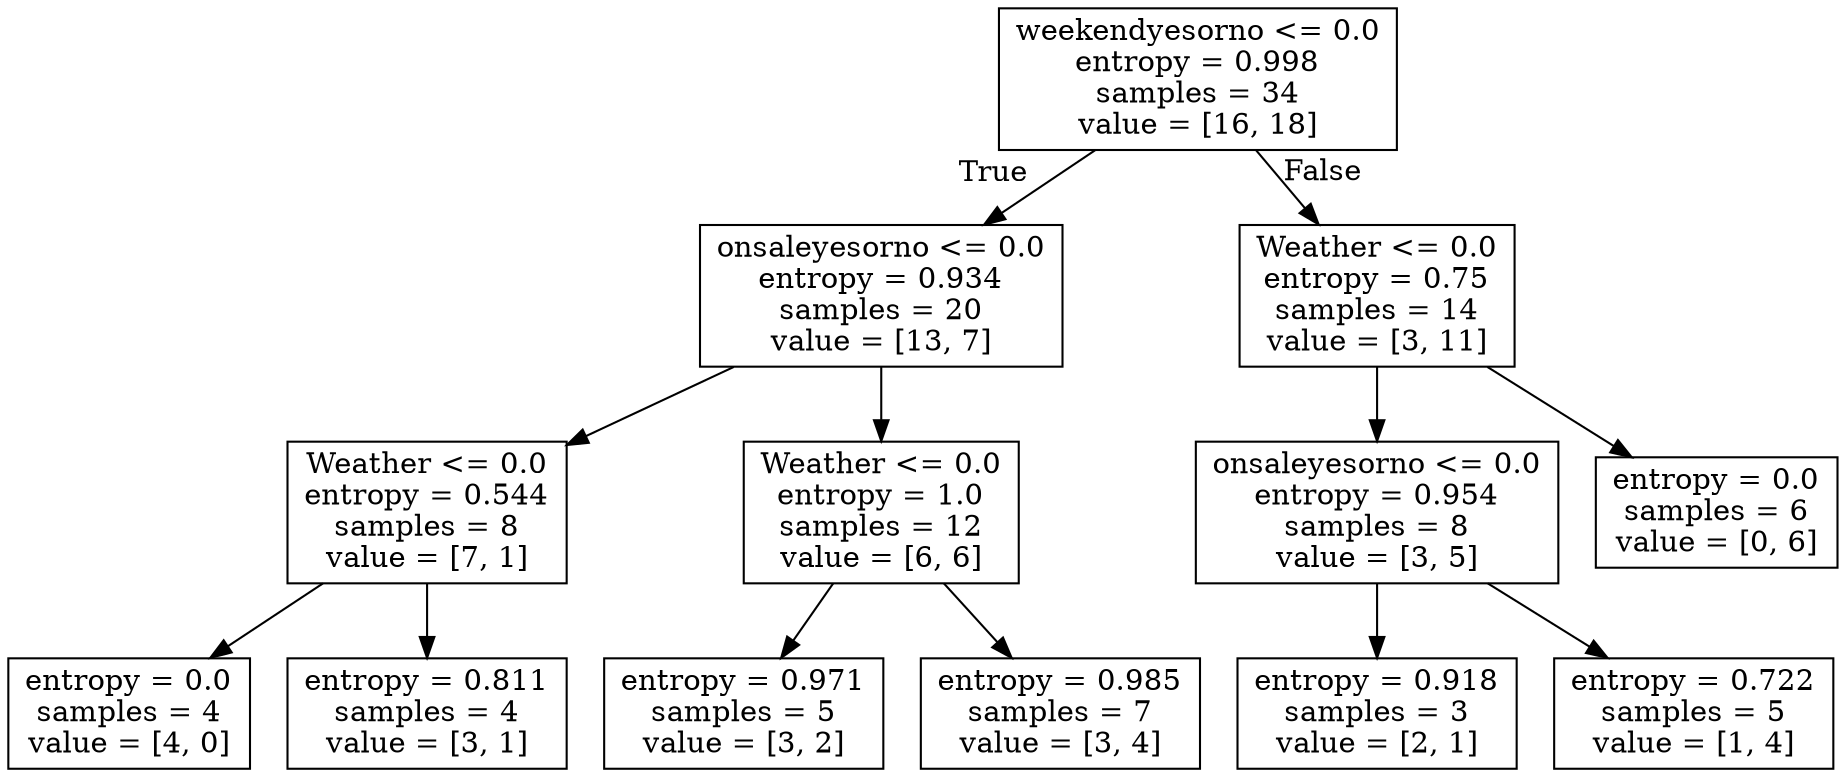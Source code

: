 digraph Tree {
node [shape=box] ;
0 [label="weekendyesorno <= 0.0\nentropy = 0.998\nsamples = 34\nvalue = [16, 18]"] ;
1 [label="onsaleyesorno <= 0.0\nentropy = 0.934\nsamples = 20\nvalue = [13, 7]"] ;
0 -> 1 [labeldistance=2.5, labelangle=45, headlabel="True"] ;
2 [label="Weather <= 0.0\nentropy = 0.544\nsamples = 8\nvalue = [7, 1]"] ;
1 -> 2 ;
3 [label="entropy = 0.0\nsamples = 4\nvalue = [4, 0]"] ;
2 -> 3 ;
4 [label="entropy = 0.811\nsamples = 4\nvalue = [3, 1]"] ;
2 -> 4 ;
5 [label="Weather <= 0.0\nentropy = 1.0\nsamples = 12\nvalue = [6, 6]"] ;
1 -> 5 ;
6 [label="entropy = 0.971\nsamples = 5\nvalue = [3, 2]"] ;
5 -> 6 ;
7 [label="entropy = 0.985\nsamples = 7\nvalue = [3, 4]"] ;
5 -> 7 ;
8 [label="Weather <= 0.0\nentropy = 0.75\nsamples = 14\nvalue = [3, 11]"] ;
0 -> 8 [labeldistance=2.5, labelangle=-45, headlabel="False"] ;
9 [label="onsaleyesorno <= 0.0\nentropy = 0.954\nsamples = 8\nvalue = [3, 5]"] ;
8 -> 9 ;
10 [label="entropy = 0.918\nsamples = 3\nvalue = [2, 1]"] ;
9 -> 10 ;
11 [label="entropy = 0.722\nsamples = 5\nvalue = [1, 4]"] ;
9 -> 11 ;
12 [label="entropy = 0.0\nsamples = 6\nvalue = [0, 6]"] ;
8 -> 12 ;
}